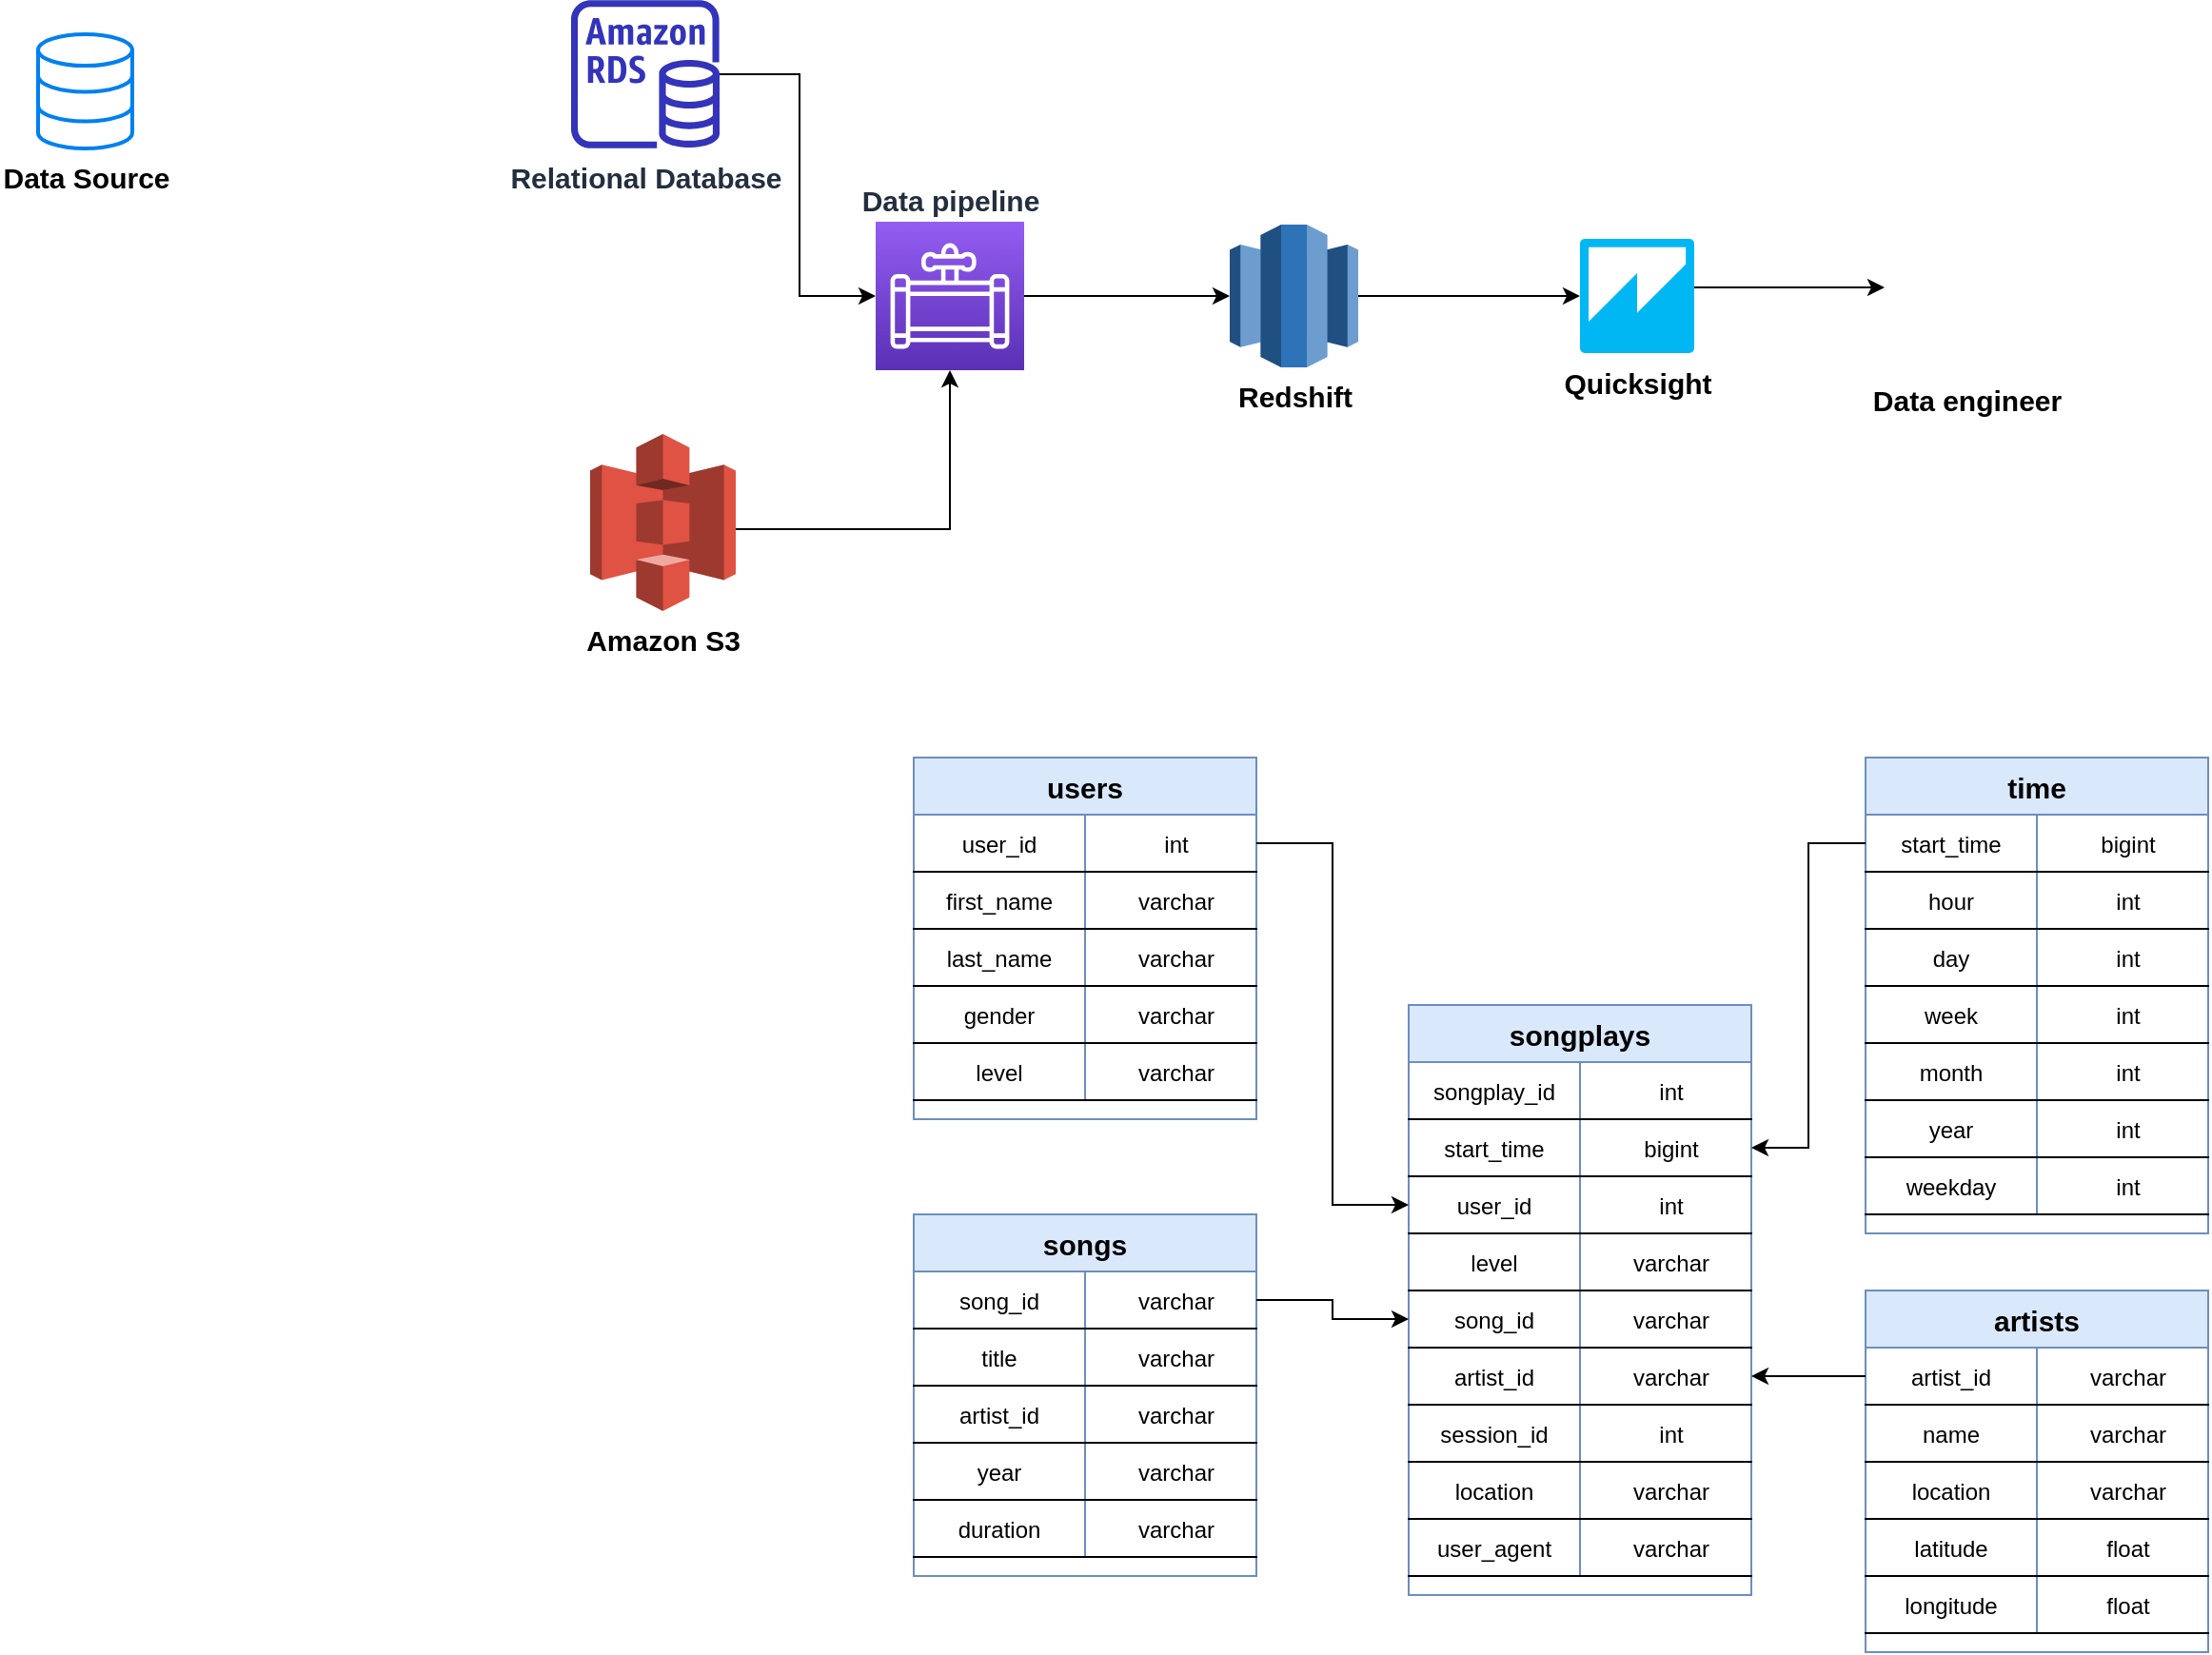 <mxfile version="14.9.6" type="github">
  <diagram id="uVAwzypqDCrce5hk9RU_" name="Page-1">
    <mxGraphModel dx="1426" dy="339" grid="1" gridSize="10" guides="1" tooltips="1" connect="1" arrows="1" fold="1" page="1" pageScale="1" pageWidth="827" pageHeight="1169" math="0" shadow="0">
      <root>
        <mxCell id="0" />
        <mxCell id="1" parent="0" />
        <mxCell id="9dCSC-uNkoXfZWFiJuiw-2" style="edgeStyle=orthogonalEdgeStyle;rounded=0;orthogonalLoop=1;jettySize=auto;html=1;entryX=0;entryY=0.5;entryDx=0;entryDy=0;entryPerimeter=0;" parent="1" source="CanO7BQFnEnzJzBoHXkz-2" target="9dCSC-uNkoXfZWFiJuiw-1" edge="1">
          <mxGeometry relative="1" as="geometry">
            <Array as="points">
              <mxPoint x="480" y="198" />
              <mxPoint x="480" y="198" />
            </Array>
          </mxGeometry>
        </mxCell>
        <mxCell id="CanO7BQFnEnzJzBoHXkz-2" value="&lt;font style=&quot;font-size: 15px&quot;&gt;&lt;b&gt;Redshift&lt;/b&gt;&lt;/font&gt;" style="outlineConnect=0;dashed=0;verticalLabelPosition=bottom;verticalAlign=top;align=center;html=1;shape=mxgraph.aws3.redshift;fillColor=#2E73B8;gradientColor=none;" parent="1" vertex="1">
          <mxGeometry x="346" y="160" width="67.5" height="75" as="geometry" />
        </mxCell>
        <mxCell id="CanO7BQFnEnzJzBoHXkz-6" value="&lt;b&gt;&lt;font style=&quot;font-size: 15px&quot;&gt;Data Source&lt;/font&gt;&lt;/b&gt;" style="html=1;verticalLabelPosition=bottom;align=center;labelBackgroundColor=#ffffff;verticalAlign=top;strokeWidth=2;strokeColor=#0080F0;shadow=0;dashed=0;shape=mxgraph.ios7.icons.data;" parent="1" vertex="1">
          <mxGeometry x="-280" y="60" width="49.48" height="60" as="geometry" />
        </mxCell>
        <mxCell id="9dCSC-uNkoXfZWFiJuiw-18" style="edgeStyle=orthogonalEdgeStyle;rounded=0;orthogonalLoop=1;jettySize=auto;html=1;fontSize=15;" parent="1" source="9dCSC-uNkoXfZWFiJuiw-1" target="9dCSC-uNkoXfZWFiJuiw-17" edge="1">
          <mxGeometry relative="1" as="geometry">
            <Array as="points">
              <mxPoint x="620" y="193" />
              <mxPoint x="620" y="193" />
            </Array>
          </mxGeometry>
        </mxCell>
        <mxCell id="9dCSC-uNkoXfZWFiJuiw-1" value="&lt;font style=&quot;font-size: 15px&quot;&gt;&lt;b&gt;Quicksight&lt;/b&gt;&lt;/font&gt;" style="outlineConnect=0;dashed=0;verticalLabelPosition=bottom;verticalAlign=top;align=center;html=1;shape=mxgraph.aws3.quicksight;fillColor=#00B7F4;gradientColor=none;" parent="1" vertex="1">
          <mxGeometry x="530" y="167.5" width="60" height="60" as="geometry" />
        </mxCell>
        <mxCell id="9dCSC-uNkoXfZWFiJuiw-5" style="edgeStyle=orthogonalEdgeStyle;rounded=0;orthogonalLoop=1;jettySize=auto;html=1;entryX=0;entryY=0.5;entryDx=0;entryDy=0;entryPerimeter=0;" parent="1" source="9dCSC-uNkoXfZWFiJuiw-4" target="CanO7BQFnEnzJzBoHXkz-2" edge="1">
          <mxGeometry relative="1" as="geometry" />
        </mxCell>
        <mxCell id="9dCSC-uNkoXfZWFiJuiw-4" value="&lt;font style=&quot;font-size: 15px&quot;&gt;&lt;b&gt;Data pipeline&lt;/b&gt;&lt;/font&gt;" style="points=[[0,0,0],[0.25,0,0],[0.5,0,0],[0.75,0,0],[1,0,0],[0,1,0],[0.25,1,0],[0.5,1,0],[0.75,1,0],[1,1,0],[0,0.25,0],[0,0.5,0],[0,0.75,0],[1,0.25,0],[1,0.5,0],[1,0.75,0]];outlineConnect=0;fontColor=#232F3E;gradientColor=#945DF2;gradientDirection=north;fillColor=#5A30B5;strokeColor=#ffffff;dashed=0;verticalLabelPosition=top;verticalAlign=bottom;align=center;html=1;fontSize=12;fontStyle=0;aspect=fixed;shape=mxgraph.aws4.resourceIcon;resIcon=mxgraph.aws4.data_pipeline;labelPosition=center;" parent="1" vertex="1">
          <mxGeometry x="160" y="158.5" width="78" height="78" as="geometry" />
        </mxCell>
        <mxCell id="9dCSC-uNkoXfZWFiJuiw-7" style="edgeStyle=orthogonalEdgeStyle;rounded=0;orthogonalLoop=1;jettySize=auto;html=1;" parent="1" source="9dCSC-uNkoXfZWFiJuiw-12" target="9dCSC-uNkoXfZWFiJuiw-4" edge="1">
          <mxGeometry relative="1" as="geometry">
            <mxPoint x="120" y="320" as="sourcePoint" />
            <Array as="points">
              <mxPoint x="199" y="320" />
            </Array>
          </mxGeometry>
        </mxCell>
        <mxCell id="9dCSC-uNkoXfZWFiJuiw-12" value="&lt;font style=&quot;font-size: 15px&quot;&gt;&lt;b&gt;Amazon S3&lt;/b&gt;&lt;/font&gt;" style="outlineConnect=0;dashed=0;verticalLabelPosition=bottom;verticalAlign=top;align=center;html=1;shape=mxgraph.aws3.s3;fillColor=#E05243;gradientColor=none;" parent="1" vertex="1">
          <mxGeometry x="10" y="270" width="76.5" height="93" as="geometry" />
        </mxCell>
        <mxCell id="9dCSC-uNkoXfZWFiJuiw-15" style="edgeStyle=orthogonalEdgeStyle;rounded=0;orthogonalLoop=1;jettySize=auto;html=1;entryX=0;entryY=0.5;entryDx=0;entryDy=0;entryPerimeter=0;fontSize=15;" parent="1" source="9dCSC-uNkoXfZWFiJuiw-14" target="9dCSC-uNkoXfZWFiJuiw-4" edge="1">
          <mxGeometry relative="1" as="geometry">
            <Array as="points">
              <mxPoint x="120" y="81" />
              <mxPoint x="120" y="198" />
            </Array>
          </mxGeometry>
        </mxCell>
        <mxCell id="9dCSC-uNkoXfZWFiJuiw-14" value="&lt;b&gt;Relational Database&lt;/b&gt;" style="outlineConnect=0;fontColor=#232F3E;gradientColor=none;fillColor=#3334B9;strokeColor=none;dashed=0;verticalLabelPosition=bottom;verticalAlign=top;align=center;html=1;fontSize=15;fontStyle=0;aspect=fixed;pointerEvents=1;shape=mxgraph.aws4.rds_instance;" parent="1" vertex="1">
          <mxGeometry y="42" width="78" height="78" as="geometry" />
        </mxCell>
        <mxCell id="9dCSC-uNkoXfZWFiJuiw-17" value="Data engineer" style="shape=image;html=1;verticalAlign=top;verticalLabelPosition=bottom;labelBackgroundColor=#ffffff;imageAspect=0;aspect=fixed;image=https://cdn2.iconfinder.com/data/icons/essential-web-1-1/50/group-customers-team-contacts-family-128.png;fontSize=15;fontStyle=1" parent="1" vertex="1">
          <mxGeometry x="690" y="150" width="86.5" height="86.5" as="geometry" />
        </mxCell>
        <mxCell id="6aO2fSTvK_ncb3qxgh-z-35" value="users" style="shape=table;startSize=30;container=1;collapsible=1;childLayout=tableLayout;fixedRows=1;rowLines=0;fontStyle=1;align=center;resizeLast=1;fontSize=15;fillColor=#dae8fc;strokeColor=#6c8ebf;" vertex="1" parent="1">
          <mxGeometry x="180" y="440" width="180" height="190" as="geometry">
            <mxRectangle x="330" y="460" width="70" height="30" as="alternateBounds" />
          </mxGeometry>
        </mxCell>
        <mxCell id="6aO2fSTvK_ncb3qxgh-z-57" style="shape=partialRectangle;collapsible=0;dropTarget=0;pointerEvents=0;fillColor=none;top=0;left=0;bottom=1;right=0;points=[[0,0.5],[1,0.5]];portConstraint=eastwest;" vertex="1" parent="6aO2fSTvK_ncb3qxgh-z-35">
          <mxGeometry y="30" width="180" height="30" as="geometry" />
        </mxCell>
        <mxCell id="6aO2fSTvK_ncb3qxgh-z-58" value="user_id" style="shape=partialRectangle;connectable=0;fillColor=none;top=0;left=0;bottom=0;right=0;fontStyle=0;overflow=hidden;" vertex="1" parent="6aO2fSTvK_ncb3qxgh-z-57">
          <mxGeometry width="90" height="30" as="geometry" />
        </mxCell>
        <mxCell id="6aO2fSTvK_ncb3qxgh-z-59" value="int" style="shape=partialRectangle;connectable=0;fillColor=none;top=0;left=0;bottom=0;right=0;align=center;spacingLeft=6;fontStyle=0;overflow=hidden;" vertex="1" parent="6aO2fSTvK_ncb3qxgh-z-57">
          <mxGeometry x="90" width="90" height="30" as="geometry" />
        </mxCell>
        <mxCell id="6aO2fSTvK_ncb3qxgh-z-54" style="shape=partialRectangle;collapsible=0;dropTarget=0;pointerEvents=0;fillColor=none;top=0;left=0;bottom=1;right=0;points=[[0,0.5],[1,0.5]];portConstraint=eastwest;" vertex="1" parent="6aO2fSTvK_ncb3qxgh-z-35">
          <mxGeometry y="60" width="180" height="30" as="geometry" />
        </mxCell>
        <mxCell id="6aO2fSTvK_ncb3qxgh-z-55" value="first_name" style="shape=partialRectangle;connectable=0;fillColor=none;top=0;left=0;bottom=0;right=0;fontStyle=0;overflow=hidden;" vertex="1" parent="6aO2fSTvK_ncb3qxgh-z-54">
          <mxGeometry width="90" height="30" as="geometry" />
        </mxCell>
        <mxCell id="6aO2fSTvK_ncb3qxgh-z-56" value="varchar" style="shape=partialRectangle;connectable=0;fillColor=none;top=0;left=0;bottom=0;right=0;align=center;spacingLeft=6;fontStyle=0;overflow=hidden;" vertex="1" parent="6aO2fSTvK_ncb3qxgh-z-54">
          <mxGeometry x="90" width="90" height="30" as="geometry" />
        </mxCell>
        <mxCell id="6aO2fSTvK_ncb3qxgh-z-51" style="shape=partialRectangle;collapsible=0;dropTarget=0;pointerEvents=0;fillColor=none;top=0;left=0;bottom=1;right=0;points=[[0,0.5],[1,0.5]];portConstraint=eastwest;" vertex="1" parent="6aO2fSTvK_ncb3qxgh-z-35">
          <mxGeometry y="90" width="180" height="30" as="geometry" />
        </mxCell>
        <mxCell id="6aO2fSTvK_ncb3qxgh-z-52" value="last_name" style="shape=partialRectangle;connectable=0;fillColor=none;top=0;left=0;bottom=0;right=0;fontStyle=0;overflow=hidden;" vertex="1" parent="6aO2fSTvK_ncb3qxgh-z-51">
          <mxGeometry width="90" height="30" as="geometry" />
        </mxCell>
        <mxCell id="6aO2fSTvK_ncb3qxgh-z-53" value="varchar" style="shape=partialRectangle;connectable=0;fillColor=none;top=0;left=0;bottom=0;right=0;align=center;spacingLeft=6;fontStyle=0;overflow=hidden;" vertex="1" parent="6aO2fSTvK_ncb3qxgh-z-51">
          <mxGeometry x="90" width="90" height="30" as="geometry" />
        </mxCell>
        <mxCell id="6aO2fSTvK_ncb3qxgh-z-48" style="shape=partialRectangle;collapsible=0;dropTarget=0;pointerEvents=0;fillColor=none;top=0;left=0;bottom=1;right=0;points=[[0,0.5],[1,0.5]];portConstraint=eastwest;" vertex="1" parent="6aO2fSTvK_ncb3qxgh-z-35">
          <mxGeometry y="120" width="180" height="30" as="geometry" />
        </mxCell>
        <mxCell id="6aO2fSTvK_ncb3qxgh-z-49" value="gender" style="shape=partialRectangle;connectable=0;fillColor=none;top=0;left=0;bottom=0;right=0;fontStyle=0;overflow=hidden;" vertex="1" parent="6aO2fSTvK_ncb3qxgh-z-48">
          <mxGeometry width="90" height="30" as="geometry" />
        </mxCell>
        <mxCell id="6aO2fSTvK_ncb3qxgh-z-50" value="varchar" style="shape=partialRectangle;connectable=0;fillColor=none;top=0;left=0;bottom=0;right=0;align=center;spacingLeft=6;fontStyle=0;overflow=hidden;" vertex="1" parent="6aO2fSTvK_ncb3qxgh-z-48">
          <mxGeometry x="90" width="90" height="30" as="geometry" />
        </mxCell>
        <mxCell id="6aO2fSTvK_ncb3qxgh-z-36" value="" style="shape=partialRectangle;collapsible=0;dropTarget=0;pointerEvents=0;fillColor=none;top=0;left=0;bottom=1;right=0;points=[[0,0.5],[1,0.5]];portConstraint=eastwest;" vertex="1" parent="6aO2fSTvK_ncb3qxgh-z-35">
          <mxGeometry y="150" width="180" height="30" as="geometry" />
        </mxCell>
        <mxCell id="6aO2fSTvK_ncb3qxgh-z-37" value="level" style="shape=partialRectangle;connectable=0;fillColor=none;top=0;left=0;bottom=0;right=0;fontStyle=0;overflow=hidden;" vertex="1" parent="6aO2fSTvK_ncb3qxgh-z-36">
          <mxGeometry width="90" height="30" as="geometry" />
        </mxCell>
        <mxCell id="6aO2fSTvK_ncb3qxgh-z-38" value="varchar" style="shape=partialRectangle;connectable=0;fillColor=none;top=0;left=0;bottom=0;right=0;align=center;spacingLeft=6;fontStyle=0;overflow=hidden;" vertex="1" parent="6aO2fSTvK_ncb3qxgh-z-36">
          <mxGeometry x="90" width="90" height="30" as="geometry" />
        </mxCell>
        <mxCell id="6aO2fSTvK_ncb3qxgh-z-60" value="songs" style="shape=table;startSize=30;container=1;collapsible=1;childLayout=tableLayout;fixedRows=1;rowLines=0;fontStyle=1;align=center;resizeLast=1;fontSize=15;fillColor=#dae8fc;strokeColor=#6c8ebf;" vertex="1" parent="1">
          <mxGeometry x="180" y="680" width="180" height="190" as="geometry">
            <mxRectangle x="330" y="460" width="70" height="30" as="alternateBounds" />
          </mxGeometry>
        </mxCell>
        <mxCell id="6aO2fSTvK_ncb3qxgh-z-61" style="shape=partialRectangle;collapsible=0;dropTarget=0;pointerEvents=0;fillColor=none;top=0;left=0;bottom=1;right=0;points=[[0,0.5],[1,0.5]];portConstraint=eastwest;" vertex="1" parent="6aO2fSTvK_ncb3qxgh-z-60">
          <mxGeometry y="30" width="180" height="30" as="geometry" />
        </mxCell>
        <mxCell id="6aO2fSTvK_ncb3qxgh-z-62" value="song_id" style="shape=partialRectangle;connectable=0;fillColor=none;top=0;left=0;bottom=0;right=0;fontStyle=0;overflow=hidden;" vertex="1" parent="6aO2fSTvK_ncb3qxgh-z-61">
          <mxGeometry width="90" height="30" as="geometry" />
        </mxCell>
        <mxCell id="6aO2fSTvK_ncb3qxgh-z-63" value="varchar" style="shape=partialRectangle;connectable=0;fillColor=none;top=0;left=0;bottom=0;right=0;align=center;spacingLeft=6;fontStyle=0;overflow=hidden;" vertex="1" parent="6aO2fSTvK_ncb3qxgh-z-61">
          <mxGeometry x="90" width="90" height="30" as="geometry" />
        </mxCell>
        <mxCell id="6aO2fSTvK_ncb3qxgh-z-64" style="shape=partialRectangle;collapsible=0;dropTarget=0;pointerEvents=0;fillColor=none;top=0;left=0;bottom=1;right=0;points=[[0,0.5],[1,0.5]];portConstraint=eastwest;" vertex="1" parent="6aO2fSTvK_ncb3qxgh-z-60">
          <mxGeometry y="60" width="180" height="30" as="geometry" />
        </mxCell>
        <mxCell id="6aO2fSTvK_ncb3qxgh-z-65" value="title" style="shape=partialRectangle;connectable=0;fillColor=none;top=0;left=0;bottom=0;right=0;fontStyle=0;overflow=hidden;" vertex="1" parent="6aO2fSTvK_ncb3qxgh-z-64">
          <mxGeometry width="90" height="30" as="geometry" />
        </mxCell>
        <mxCell id="6aO2fSTvK_ncb3qxgh-z-66" value="varchar" style="shape=partialRectangle;connectable=0;fillColor=none;top=0;left=0;bottom=0;right=0;align=center;spacingLeft=6;fontStyle=0;overflow=hidden;" vertex="1" parent="6aO2fSTvK_ncb3qxgh-z-64">
          <mxGeometry x="90" width="90" height="30" as="geometry" />
        </mxCell>
        <mxCell id="6aO2fSTvK_ncb3qxgh-z-67" style="shape=partialRectangle;collapsible=0;dropTarget=0;pointerEvents=0;fillColor=none;top=0;left=0;bottom=1;right=0;points=[[0,0.5],[1,0.5]];portConstraint=eastwest;" vertex="1" parent="6aO2fSTvK_ncb3qxgh-z-60">
          <mxGeometry y="90" width="180" height="30" as="geometry" />
        </mxCell>
        <mxCell id="6aO2fSTvK_ncb3qxgh-z-68" value="artist_id" style="shape=partialRectangle;connectable=0;fillColor=none;top=0;left=0;bottom=0;right=0;fontStyle=0;overflow=hidden;" vertex="1" parent="6aO2fSTvK_ncb3qxgh-z-67">
          <mxGeometry width="90" height="30" as="geometry" />
        </mxCell>
        <mxCell id="6aO2fSTvK_ncb3qxgh-z-69" value="varchar" style="shape=partialRectangle;connectable=0;fillColor=none;top=0;left=0;bottom=0;right=0;align=center;spacingLeft=6;fontStyle=0;overflow=hidden;" vertex="1" parent="6aO2fSTvK_ncb3qxgh-z-67">
          <mxGeometry x="90" width="90" height="30" as="geometry" />
        </mxCell>
        <mxCell id="6aO2fSTvK_ncb3qxgh-z-70" style="shape=partialRectangle;collapsible=0;dropTarget=0;pointerEvents=0;fillColor=none;top=0;left=0;bottom=1;right=0;points=[[0,0.5],[1,0.5]];portConstraint=eastwest;" vertex="1" parent="6aO2fSTvK_ncb3qxgh-z-60">
          <mxGeometry y="120" width="180" height="30" as="geometry" />
        </mxCell>
        <mxCell id="6aO2fSTvK_ncb3qxgh-z-71" value="year" style="shape=partialRectangle;connectable=0;fillColor=none;top=0;left=0;bottom=0;right=0;fontStyle=0;overflow=hidden;" vertex="1" parent="6aO2fSTvK_ncb3qxgh-z-70">
          <mxGeometry width="90" height="30" as="geometry" />
        </mxCell>
        <mxCell id="6aO2fSTvK_ncb3qxgh-z-72" value="varchar" style="shape=partialRectangle;connectable=0;fillColor=none;top=0;left=0;bottom=0;right=0;align=center;spacingLeft=6;fontStyle=0;overflow=hidden;" vertex="1" parent="6aO2fSTvK_ncb3qxgh-z-70">
          <mxGeometry x="90" width="90" height="30" as="geometry" />
        </mxCell>
        <mxCell id="6aO2fSTvK_ncb3qxgh-z-73" value="" style="shape=partialRectangle;collapsible=0;dropTarget=0;pointerEvents=0;fillColor=none;top=0;left=0;bottom=1;right=0;points=[[0,0.5],[1,0.5]];portConstraint=eastwest;" vertex="1" parent="6aO2fSTvK_ncb3qxgh-z-60">
          <mxGeometry y="150" width="180" height="30" as="geometry" />
        </mxCell>
        <mxCell id="6aO2fSTvK_ncb3qxgh-z-74" value="duration" style="shape=partialRectangle;connectable=0;fillColor=none;top=0;left=0;bottom=0;right=0;fontStyle=0;overflow=hidden;" vertex="1" parent="6aO2fSTvK_ncb3qxgh-z-73">
          <mxGeometry width="90" height="30" as="geometry" />
        </mxCell>
        <mxCell id="6aO2fSTvK_ncb3qxgh-z-75" value="varchar" style="shape=partialRectangle;connectable=0;fillColor=none;top=0;left=0;bottom=0;right=0;align=center;spacingLeft=6;fontStyle=0;overflow=hidden;" vertex="1" parent="6aO2fSTvK_ncb3qxgh-z-73">
          <mxGeometry x="90" width="90" height="30" as="geometry" />
        </mxCell>
        <mxCell id="6aO2fSTvK_ncb3qxgh-z-76" value="time" style="shape=table;startSize=30;container=1;collapsible=1;childLayout=tableLayout;fixedRows=1;rowLines=0;fontStyle=1;align=center;resizeLast=1;fontSize=15;fillColor=#dae8fc;strokeColor=#6c8ebf;" vertex="1" parent="1">
          <mxGeometry x="680" y="440" width="180" height="250" as="geometry">
            <mxRectangle x="330" y="460" width="70" height="30" as="alternateBounds" />
          </mxGeometry>
        </mxCell>
        <mxCell id="6aO2fSTvK_ncb3qxgh-z-77" style="shape=partialRectangle;collapsible=0;dropTarget=0;pointerEvents=0;fillColor=none;top=0;left=0;bottom=1;right=0;points=[[0,0.5],[1,0.5]];portConstraint=eastwest;" vertex="1" parent="6aO2fSTvK_ncb3qxgh-z-76">
          <mxGeometry y="30" width="180" height="30" as="geometry" />
        </mxCell>
        <mxCell id="6aO2fSTvK_ncb3qxgh-z-78" value="start_time" style="shape=partialRectangle;connectable=0;fillColor=none;top=0;left=0;bottom=0;right=0;fontStyle=0;overflow=hidden;" vertex="1" parent="6aO2fSTvK_ncb3qxgh-z-77">
          <mxGeometry width="90" height="30" as="geometry" />
        </mxCell>
        <mxCell id="6aO2fSTvK_ncb3qxgh-z-79" value="bigint" style="shape=partialRectangle;connectable=0;fillColor=none;top=0;left=0;bottom=0;right=0;align=center;spacingLeft=6;fontStyle=0;overflow=hidden;" vertex="1" parent="6aO2fSTvK_ncb3qxgh-z-77">
          <mxGeometry x="90" width="90" height="30" as="geometry" />
        </mxCell>
        <mxCell id="6aO2fSTvK_ncb3qxgh-z-80" style="shape=partialRectangle;collapsible=0;dropTarget=0;pointerEvents=0;fillColor=none;top=0;left=0;bottom=1;right=0;points=[[0,0.5],[1,0.5]];portConstraint=eastwest;" vertex="1" parent="6aO2fSTvK_ncb3qxgh-z-76">
          <mxGeometry y="60" width="180" height="30" as="geometry" />
        </mxCell>
        <mxCell id="6aO2fSTvK_ncb3qxgh-z-81" value="hour" style="shape=partialRectangle;connectable=0;fillColor=none;top=0;left=0;bottom=0;right=0;fontStyle=0;overflow=hidden;" vertex="1" parent="6aO2fSTvK_ncb3qxgh-z-80">
          <mxGeometry width="90" height="30" as="geometry" />
        </mxCell>
        <mxCell id="6aO2fSTvK_ncb3qxgh-z-82" value="int" style="shape=partialRectangle;connectable=0;fillColor=none;top=0;left=0;bottom=0;right=0;align=center;spacingLeft=6;fontStyle=0;overflow=hidden;" vertex="1" parent="6aO2fSTvK_ncb3qxgh-z-80">
          <mxGeometry x="90" width="90" height="30" as="geometry" />
        </mxCell>
        <mxCell id="6aO2fSTvK_ncb3qxgh-z-83" style="shape=partialRectangle;collapsible=0;dropTarget=0;pointerEvents=0;fillColor=none;top=0;left=0;bottom=1;right=0;points=[[0,0.5],[1,0.5]];portConstraint=eastwest;" vertex="1" parent="6aO2fSTvK_ncb3qxgh-z-76">
          <mxGeometry y="90" width="180" height="30" as="geometry" />
        </mxCell>
        <mxCell id="6aO2fSTvK_ncb3qxgh-z-84" value="day" style="shape=partialRectangle;connectable=0;fillColor=none;top=0;left=0;bottom=0;right=0;fontStyle=0;overflow=hidden;" vertex="1" parent="6aO2fSTvK_ncb3qxgh-z-83">
          <mxGeometry width="90" height="30" as="geometry" />
        </mxCell>
        <mxCell id="6aO2fSTvK_ncb3qxgh-z-85" value="int" style="shape=partialRectangle;connectable=0;fillColor=none;top=0;left=0;bottom=0;right=0;align=center;spacingLeft=6;fontStyle=0;overflow=hidden;" vertex="1" parent="6aO2fSTvK_ncb3qxgh-z-83">
          <mxGeometry x="90" width="90" height="30" as="geometry" />
        </mxCell>
        <mxCell id="6aO2fSTvK_ncb3qxgh-z-86" style="shape=partialRectangle;collapsible=0;dropTarget=0;pointerEvents=0;fillColor=none;top=0;left=0;bottom=1;right=0;points=[[0,0.5],[1,0.5]];portConstraint=eastwest;" vertex="1" parent="6aO2fSTvK_ncb3qxgh-z-76">
          <mxGeometry y="120" width="180" height="30" as="geometry" />
        </mxCell>
        <mxCell id="6aO2fSTvK_ncb3qxgh-z-87" value="week" style="shape=partialRectangle;connectable=0;fillColor=none;top=0;left=0;bottom=0;right=0;fontStyle=0;overflow=hidden;" vertex="1" parent="6aO2fSTvK_ncb3qxgh-z-86">
          <mxGeometry width="90" height="30" as="geometry" />
        </mxCell>
        <mxCell id="6aO2fSTvK_ncb3qxgh-z-88" value="int" style="shape=partialRectangle;connectable=0;fillColor=none;top=0;left=0;bottom=0;right=0;align=center;spacingLeft=6;fontStyle=0;overflow=hidden;" vertex="1" parent="6aO2fSTvK_ncb3qxgh-z-86">
          <mxGeometry x="90" width="90" height="30" as="geometry" />
        </mxCell>
        <mxCell id="6aO2fSTvK_ncb3qxgh-z-89" value="" style="shape=partialRectangle;collapsible=0;dropTarget=0;pointerEvents=0;fillColor=none;top=0;left=0;bottom=1;right=0;points=[[0,0.5],[1,0.5]];portConstraint=eastwest;" vertex="1" parent="6aO2fSTvK_ncb3qxgh-z-76">
          <mxGeometry y="150" width="180" height="30" as="geometry" />
        </mxCell>
        <mxCell id="6aO2fSTvK_ncb3qxgh-z-90" value="month" style="shape=partialRectangle;connectable=0;fillColor=none;top=0;left=0;bottom=0;right=0;fontStyle=0;overflow=hidden;" vertex="1" parent="6aO2fSTvK_ncb3qxgh-z-89">
          <mxGeometry width="90" height="30" as="geometry" />
        </mxCell>
        <mxCell id="6aO2fSTvK_ncb3qxgh-z-91" value="int" style="shape=partialRectangle;connectable=0;fillColor=none;top=0;left=0;bottom=0;right=0;align=center;spacingLeft=6;fontStyle=0;overflow=hidden;" vertex="1" parent="6aO2fSTvK_ncb3qxgh-z-89">
          <mxGeometry x="90" width="90" height="30" as="geometry" />
        </mxCell>
        <mxCell id="6aO2fSTvK_ncb3qxgh-z-92" style="shape=partialRectangle;collapsible=0;dropTarget=0;pointerEvents=0;fillColor=none;top=0;left=0;bottom=1;right=0;points=[[0,0.5],[1,0.5]];portConstraint=eastwest;" vertex="1" parent="6aO2fSTvK_ncb3qxgh-z-76">
          <mxGeometry y="180" width="180" height="30" as="geometry" />
        </mxCell>
        <mxCell id="6aO2fSTvK_ncb3qxgh-z-93" value="year" style="shape=partialRectangle;connectable=0;fillColor=none;top=0;left=0;bottom=0;right=0;fontStyle=0;overflow=hidden;" vertex="1" parent="6aO2fSTvK_ncb3qxgh-z-92">
          <mxGeometry width="90" height="30" as="geometry" />
        </mxCell>
        <mxCell id="6aO2fSTvK_ncb3qxgh-z-94" value="int" style="shape=partialRectangle;connectable=0;fillColor=none;top=0;left=0;bottom=0;right=0;align=center;spacingLeft=6;fontStyle=0;overflow=hidden;" vertex="1" parent="6aO2fSTvK_ncb3qxgh-z-92">
          <mxGeometry x="90" width="90" height="30" as="geometry" />
        </mxCell>
        <mxCell id="6aO2fSTvK_ncb3qxgh-z-95" style="shape=partialRectangle;collapsible=0;dropTarget=0;pointerEvents=0;fillColor=none;top=0;left=0;bottom=1;right=0;points=[[0,0.5],[1,0.5]];portConstraint=eastwest;" vertex="1" parent="6aO2fSTvK_ncb3qxgh-z-76">
          <mxGeometry y="210" width="180" height="30" as="geometry" />
        </mxCell>
        <mxCell id="6aO2fSTvK_ncb3qxgh-z-96" value="weekday" style="shape=partialRectangle;connectable=0;fillColor=none;top=0;left=0;bottom=0;right=0;fontStyle=0;overflow=hidden;" vertex="1" parent="6aO2fSTvK_ncb3qxgh-z-95">
          <mxGeometry width="90" height="30" as="geometry" />
        </mxCell>
        <mxCell id="6aO2fSTvK_ncb3qxgh-z-97" value="int" style="shape=partialRectangle;connectable=0;fillColor=none;top=0;left=0;bottom=0;right=0;align=center;spacingLeft=6;fontStyle=0;overflow=hidden;" vertex="1" parent="6aO2fSTvK_ncb3qxgh-z-95">
          <mxGeometry x="90" width="90" height="30" as="geometry" />
        </mxCell>
        <mxCell id="6aO2fSTvK_ncb3qxgh-z-98" value="artists" style="shape=table;startSize=30;container=1;collapsible=1;childLayout=tableLayout;fixedRows=1;rowLines=0;fontStyle=1;align=center;resizeLast=1;fontSize=15;fillColor=#dae8fc;strokeColor=#6c8ebf;" vertex="1" parent="1">
          <mxGeometry x="680" y="720" width="180" height="190" as="geometry">
            <mxRectangle x="330" y="460" width="70" height="30" as="alternateBounds" />
          </mxGeometry>
        </mxCell>
        <mxCell id="6aO2fSTvK_ncb3qxgh-z-99" style="shape=partialRectangle;collapsible=0;dropTarget=0;pointerEvents=0;fillColor=none;top=0;left=0;bottom=1;right=0;points=[[0,0.5],[1,0.5]];portConstraint=eastwest;" vertex="1" parent="6aO2fSTvK_ncb3qxgh-z-98">
          <mxGeometry y="30" width="180" height="30" as="geometry" />
        </mxCell>
        <mxCell id="6aO2fSTvK_ncb3qxgh-z-100" value="artist_id" style="shape=partialRectangle;connectable=0;fillColor=none;top=0;left=0;bottom=0;right=0;fontStyle=0;overflow=hidden;" vertex="1" parent="6aO2fSTvK_ncb3qxgh-z-99">
          <mxGeometry width="90" height="30" as="geometry" />
        </mxCell>
        <mxCell id="6aO2fSTvK_ncb3qxgh-z-101" value="varchar" style="shape=partialRectangle;connectable=0;fillColor=none;top=0;left=0;bottom=0;right=0;align=center;spacingLeft=6;fontStyle=0;overflow=hidden;" vertex="1" parent="6aO2fSTvK_ncb3qxgh-z-99">
          <mxGeometry x="90" width="90" height="30" as="geometry" />
        </mxCell>
        <mxCell id="6aO2fSTvK_ncb3qxgh-z-102" style="shape=partialRectangle;collapsible=0;dropTarget=0;pointerEvents=0;fillColor=none;top=0;left=0;bottom=1;right=0;points=[[0,0.5],[1,0.5]];portConstraint=eastwest;" vertex="1" parent="6aO2fSTvK_ncb3qxgh-z-98">
          <mxGeometry y="60" width="180" height="30" as="geometry" />
        </mxCell>
        <mxCell id="6aO2fSTvK_ncb3qxgh-z-103" value="name" style="shape=partialRectangle;connectable=0;fillColor=none;top=0;left=0;bottom=0;right=0;fontStyle=0;overflow=hidden;" vertex="1" parent="6aO2fSTvK_ncb3qxgh-z-102">
          <mxGeometry width="90" height="30" as="geometry" />
        </mxCell>
        <mxCell id="6aO2fSTvK_ncb3qxgh-z-104" value="varchar" style="shape=partialRectangle;connectable=0;fillColor=none;top=0;left=0;bottom=0;right=0;align=center;spacingLeft=6;fontStyle=0;overflow=hidden;" vertex="1" parent="6aO2fSTvK_ncb3qxgh-z-102">
          <mxGeometry x="90" width="90" height="30" as="geometry" />
        </mxCell>
        <mxCell id="6aO2fSTvK_ncb3qxgh-z-105" style="shape=partialRectangle;collapsible=0;dropTarget=0;pointerEvents=0;fillColor=none;top=0;left=0;bottom=1;right=0;points=[[0,0.5],[1,0.5]];portConstraint=eastwest;" vertex="1" parent="6aO2fSTvK_ncb3qxgh-z-98">
          <mxGeometry y="90" width="180" height="30" as="geometry" />
        </mxCell>
        <mxCell id="6aO2fSTvK_ncb3qxgh-z-106" value="location" style="shape=partialRectangle;connectable=0;fillColor=none;top=0;left=0;bottom=0;right=0;fontStyle=0;overflow=hidden;" vertex="1" parent="6aO2fSTvK_ncb3qxgh-z-105">
          <mxGeometry width="90" height="30" as="geometry" />
        </mxCell>
        <mxCell id="6aO2fSTvK_ncb3qxgh-z-107" value="varchar" style="shape=partialRectangle;connectable=0;fillColor=none;top=0;left=0;bottom=0;right=0;align=center;spacingLeft=6;fontStyle=0;overflow=hidden;" vertex="1" parent="6aO2fSTvK_ncb3qxgh-z-105">
          <mxGeometry x="90" width="90" height="30" as="geometry" />
        </mxCell>
        <mxCell id="6aO2fSTvK_ncb3qxgh-z-108" style="shape=partialRectangle;collapsible=0;dropTarget=0;pointerEvents=0;fillColor=none;top=0;left=0;bottom=1;right=0;points=[[0,0.5],[1,0.5]];portConstraint=eastwest;" vertex="1" parent="6aO2fSTvK_ncb3qxgh-z-98">
          <mxGeometry y="120" width="180" height="30" as="geometry" />
        </mxCell>
        <mxCell id="6aO2fSTvK_ncb3qxgh-z-109" value="latitude" style="shape=partialRectangle;connectable=0;fillColor=none;top=0;left=0;bottom=0;right=0;fontStyle=0;overflow=hidden;" vertex="1" parent="6aO2fSTvK_ncb3qxgh-z-108">
          <mxGeometry width="90" height="30" as="geometry" />
        </mxCell>
        <mxCell id="6aO2fSTvK_ncb3qxgh-z-110" value="float" style="shape=partialRectangle;connectable=0;fillColor=none;top=0;left=0;bottom=0;right=0;align=center;spacingLeft=6;fontStyle=0;overflow=hidden;" vertex="1" parent="6aO2fSTvK_ncb3qxgh-z-108">
          <mxGeometry x="90" width="90" height="30" as="geometry" />
        </mxCell>
        <mxCell id="6aO2fSTvK_ncb3qxgh-z-111" value="" style="shape=partialRectangle;collapsible=0;dropTarget=0;pointerEvents=0;fillColor=none;top=0;left=0;bottom=1;right=0;points=[[0,0.5],[1,0.5]];portConstraint=eastwest;" vertex="1" parent="6aO2fSTvK_ncb3qxgh-z-98">
          <mxGeometry y="150" width="180" height="30" as="geometry" />
        </mxCell>
        <mxCell id="6aO2fSTvK_ncb3qxgh-z-112" value="longitude" style="shape=partialRectangle;connectable=0;fillColor=none;top=0;left=0;bottom=0;right=0;fontStyle=0;overflow=hidden;" vertex="1" parent="6aO2fSTvK_ncb3qxgh-z-111">
          <mxGeometry width="90" height="30" as="geometry" />
        </mxCell>
        <mxCell id="6aO2fSTvK_ncb3qxgh-z-113" value="float" style="shape=partialRectangle;connectable=0;fillColor=none;top=0;left=0;bottom=0;right=0;align=center;spacingLeft=6;fontStyle=0;overflow=hidden;" vertex="1" parent="6aO2fSTvK_ncb3qxgh-z-111">
          <mxGeometry x="90" width="90" height="30" as="geometry" />
        </mxCell>
        <mxCell id="6aO2fSTvK_ncb3qxgh-z-114" value="songplays" style="shape=table;startSize=30;container=1;collapsible=1;childLayout=tableLayout;fixedRows=1;rowLines=0;fontStyle=1;align=center;resizeLast=1;fontSize=15;fillColor=#dae8fc;strokeColor=#6c8ebf;" vertex="1" parent="1">
          <mxGeometry x="440" y="570" width="180" height="310" as="geometry">
            <mxRectangle x="330" y="460" width="70" height="30" as="alternateBounds" />
          </mxGeometry>
        </mxCell>
        <mxCell id="6aO2fSTvK_ncb3qxgh-z-115" style="shape=partialRectangle;collapsible=0;dropTarget=0;pointerEvents=0;fillColor=none;top=0;left=0;bottom=1;right=0;points=[[0,0.5],[1,0.5]];portConstraint=eastwest;" vertex="1" parent="6aO2fSTvK_ncb3qxgh-z-114">
          <mxGeometry y="30" width="180" height="30" as="geometry" />
        </mxCell>
        <mxCell id="6aO2fSTvK_ncb3qxgh-z-116" value="songplay_id" style="shape=partialRectangle;connectable=0;fillColor=none;top=0;left=0;bottom=0;right=0;fontStyle=0;overflow=hidden;" vertex="1" parent="6aO2fSTvK_ncb3qxgh-z-115">
          <mxGeometry width="90" height="30" as="geometry" />
        </mxCell>
        <mxCell id="6aO2fSTvK_ncb3qxgh-z-117" value="int" style="shape=partialRectangle;connectable=0;fillColor=none;top=0;left=0;bottom=0;right=0;align=center;spacingLeft=6;fontStyle=0;overflow=hidden;" vertex="1" parent="6aO2fSTvK_ncb3qxgh-z-115">
          <mxGeometry x="90" width="90" height="30" as="geometry" />
        </mxCell>
        <mxCell id="6aO2fSTvK_ncb3qxgh-z-118" style="shape=partialRectangle;collapsible=0;dropTarget=0;pointerEvents=0;fillColor=none;top=0;left=0;bottom=1;right=0;points=[[0,0.5],[1,0.5]];portConstraint=eastwest;" vertex="1" parent="6aO2fSTvK_ncb3qxgh-z-114">
          <mxGeometry y="60" width="180" height="30" as="geometry" />
        </mxCell>
        <mxCell id="6aO2fSTvK_ncb3qxgh-z-119" value="start_time" style="shape=partialRectangle;connectable=0;fillColor=none;top=0;left=0;bottom=0;right=0;fontStyle=0;overflow=hidden;" vertex="1" parent="6aO2fSTvK_ncb3qxgh-z-118">
          <mxGeometry width="90" height="30" as="geometry" />
        </mxCell>
        <mxCell id="6aO2fSTvK_ncb3qxgh-z-120" value="bigint" style="shape=partialRectangle;connectable=0;fillColor=none;top=0;left=0;bottom=0;right=0;align=center;spacingLeft=6;fontStyle=0;overflow=hidden;" vertex="1" parent="6aO2fSTvK_ncb3qxgh-z-118">
          <mxGeometry x="90" width="90" height="30" as="geometry" />
        </mxCell>
        <mxCell id="6aO2fSTvK_ncb3qxgh-z-121" style="shape=partialRectangle;collapsible=0;dropTarget=0;pointerEvents=0;fillColor=none;top=0;left=0;bottom=1;right=0;points=[[0,0.5],[1,0.5]];portConstraint=eastwest;" vertex="1" parent="6aO2fSTvK_ncb3qxgh-z-114">
          <mxGeometry y="90" width="180" height="30" as="geometry" />
        </mxCell>
        <mxCell id="6aO2fSTvK_ncb3qxgh-z-122" value="user_id" style="shape=partialRectangle;connectable=0;fillColor=none;top=0;left=0;bottom=0;right=0;fontStyle=0;overflow=hidden;" vertex="1" parent="6aO2fSTvK_ncb3qxgh-z-121">
          <mxGeometry width="90" height="30" as="geometry" />
        </mxCell>
        <mxCell id="6aO2fSTvK_ncb3qxgh-z-123" value="int" style="shape=partialRectangle;connectable=0;fillColor=none;top=0;left=0;bottom=0;right=0;align=center;spacingLeft=6;fontStyle=0;overflow=hidden;" vertex="1" parent="6aO2fSTvK_ncb3qxgh-z-121">
          <mxGeometry x="90" width="90" height="30" as="geometry" />
        </mxCell>
        <mxCell id="6aO2fSTvK_ncb3qxgh-z-124" style="shape=partialRectangle;collapsible=0;dropTarget=0;pointerEvents=0;fillColor=none;top=0;left=0;bottom=1;right=0;points=[[0,0.5],[1,0.5]];portConstraint=eastwest;" vertex="1" parent="6aO2fSTvK_ncb3qxgh-z-114">
          <mxGeometry y="120" width="180" height="30" as="geometry" />
        </mxCell>
        <mxCell id="6aO2fSTvK_ncb3qxgh-z-125" value="level" style="shape=partialRectangle;connectable=0;fillColor=none;top=0;left=0;bottom=0;right=0;fontStyle=0;overflow=hidden;" vertex="1" parent="6aO2fSTvK_ncb3qxgh-z-124">
          <mxGeometry width="90" height="30" as="geometry" />
        </mxCell>
        <mxCell id="6aO2fSTvK_ncb3qxgh-z-126" value="varchar" style="shape=partialRectangle;connectable=0;fillColor=none;top=0;left=0;bottom=0;right=0;align=center;spacingLeft=6;fontStyle=0;overflow=hidden;" vertex="1" parent="6aO2fSTvK_ncb3qxgh-z-124">
          <mxGeometry x="90" width="90" height="30" as="geometry" />
        </mxCell>
        <mxCell id="6aO2fSTvK_ncb3qxgh-z-127" value="" style="shape=partialRectangle;collapsible=0;dropTarget=0;pointerEvents=0;fillColor=none;top=0;left=0;bottom=1;right=0;points=[[0,0.5],[1,0.5]];portConstraint=eastwest;" vertex="1" parent="6aO2fSTvK_ncb3qxgh-z-114">
          <mxGeometry y="150" width="180" height="30" as="geometry" />
        </mxCell>
        <mxCell id="6aO2fSTvK_ncb3qxgh-z-128" value="song_id" style="shape=partialRectangle;connectable=0;fillColor=none;top=0;left=0;bottom=0;right=0;fontStyle=0;overflow=hidden;" vertex="1" parent="6aO2fSTvK_ncb3qxgh-z-127">
          <mxGeometry width="90" height="30" as="geometry" />
        </mxCell>
        <mxCell id="6aO2fSTvK_ncb3qxgh-z-129" value="varchar" style="shape=partialRectangle;connectable=0;fillColor=none;top=0;left=0;bottom=0;right=0;align=center;spacingLeft=6;fontStyle=0;overflow=hidden;" vertex="1" parent="6aO2fSTvK_ncb3qxgh-z-127">
          <mxGeometry x="90" width="90" height="30" as="geometry" />
        </mxCell>
        <mxCell id="6aO2fSTvK_ncb3qxgh-z-130" style="shape=partialRectangle;collapsible=0;dropTarget=0;pointerEvents=0;fillColor=none;top=0;left=0;bottom=1;right=0;points=[[0,0.5],[1,0.5]];portConstraint=eastwest;" vertex="1" parent="6aO2fSTvK_ncb3qxgh-z-114">
          <mxGeometry y="180" width="180" height="30" as="geometry" />
        </mxCell>
        <mxCell id="6aO2fSTvK_ncb3qxgh-z-131" value="artist_id" style="shape=partialRectangle;connectable=0;fillColor=none;top=0;left=0;bottom=0;right=0;fontStyle=0;overflow=hidden;" vertex="1" parent="6aO2fSTvK_ncb3qxgh-z-130">
          <mxGeometry width="90" height="30" as="geometry" />
        </mxCell>
        <mxCell id="6aO2fSTvK_ncb3qxgh-z-132" value="varchar" style="shape=partialRectangle;connectable=0;fillColor=none;top=0;left=0;bottom=0;right=0;align=center;spacingLeft=6;fontStyle=0;overflow=hidden;" vertex="1" parent="6aO2fSTvK_ncb3qxgh-z-130">
          <mxGeometry x="90" width="90" height="30" as="geometry" />
        </mxCell>
        <mxCell id="6aO2fSTvK_ncb3qxgh-z-133" style="shape=partialRectangle;collapsible=0;dropTarget=0;pointerEvents=0;fillColor=none;top=0;left=0;bottom=1;right=0;points=[[0,0.5],[1,0.5]];portConstraint=eastwest;" vertex="1" parent="6aO2fSTvK_ncb3qxgh-z-114">
          <mxGeometry y="210" width="180" height="30" as="geometry" />
        </mxCell>
        <mxCell id="6aO2fSTvK_ncb3qxgh-z-134" value="session_id" style="shape=partialRectangle;connectable=0;fillColor=none;top=0;left=0;bottom=0;right=0;fontStyle=0;overflow=hidden;" vertex="1" parent="6aO2fSTvK_ncb3qxgh-z-133">
          <mxGeometry width="90" height="30" as="geometry" />
        </mxCell>
        <mxCell id="6aO2fSTvK_ncb3qxgh-z-135" value="int" style="shape=partialRectangle;connectable=0;fillColor=none;top=0;left=0;bottom=0;right=0;align=center;spacingLeft=6;fontStyle=0;overflow=hidden;" vertex="1" parent="6aO2fSTvK_ncb3qxgh-z-133">
          <mxGeometry x="90" width="90" height="30" as="geometry" />
        </mxCell>
        <mxCell id="6aO2fSTvK_ncb3qxgh-z-137" style="shape=partialRectangle;collapsible=0;dropTarget=0;pointerEvents=0;fillColor=none;top=0;left=0;bottom=1;right=0;points=[[0,0.5],[1,0.5]];portConstraint=eastwest;" vertex="1" parent="6aO2fSTvK_ncb3qxgh-z-114">
          <mxGeometry y="240" width="180" height="30" as="geometry" />
        </mxCell>
        <mxCell id="6aO2fSTvK_ncb3qxgh-z-138" value="location" style="shape=partialRectangle;connectable=0;fillColor=none;top=0;left=0;bottom=0;right=0;fontStyle=0;overflow=hidden;" vertex="1" parent="6aO2fSTvK_ncb3qxgh-z-137">
          <mxGeometry width="90" height="30" as="geometry" />
        </mxCell>
        <mxCell id="6aO2fSTvK_ncb3qxgh-z-139" value="varchar" style="shape=partialRectangle;connectable=0;fillColor=none;top=0;left=0;bottom=0;right=0;align=center;spacingLeft=6;fontStyle=0;overflow=hidden;" vertex="1" parent="6aO2fSTvK_ncb3qxgh-z-137">
          <mxGeometry x="90" width="90" height="30" as="geometry" />
        </mxCell>
        <mxCell id="6aO2fSTvK_ncb3qxgh-z-140" style="shape=partialRectangle;collapsible=0;dropTarget=0;pointerEvents=0;fillColor=none;top=0;left=0;bottom=1;right=0;points=[[0,0.5],[1,0.5]];portConstraint=eastwest;" vertex="1" parent="6aO2fSTvK_ncb3qxgh-z-114">
          <mxGeometry y="270" width="180" height="30" as="geometry" />
        </mxCell>
        <mxCell id="6aO2fSTvK_ncb3qxgh-z-141" value="user_agent" style="shape=partialRectangle;connectable=0;fillColor=none;top=0;left=0;bottom=0;right=0;fontStyle=0;overflow=hidden;" vertex="1" parent="6aO2fSTvK_ncb3qxgh-z-140">
          <mxGeometry width="90" height="30" as="geometry" />
        </mxCell>
        <mxCell id="6aO2fSTvK_ncb3qxgh-z-142" value="varchar" style="shape=partialRectangle;connectable=0;fillColor=none;top=0;left=0;bottom=0;right=0;align=center;spacingLeft=6;fontStyle=0;overflow=hidden;" vertex="1" parent="6aO2fSTvK_ncb3qxgh-z-140">
          <mxGeometry x="90" width="90" height="30" as="geometry" />
        </mxCell>
        <mxCell id="6aO2fSTvK_ncb3qxgh-z-143" style="edgeStyle=orthogonalEdgeStyle;rounded=0;orthogonalLoop=1;jettySize=auto;html=1;entryX=0;entryY=0.5;entryDx=0;entryDy=0;fontSize=15;" edge="1" parent="1" source="6aO2fSTvK_ncb3qxgh-z-57" target="6aO2fSTvK_ncb3qxgh-z-121">
          <mxGeometry relative="1" as="geometry" />
        </mxCell>
        <mxCell id="6aO2fSTvK_ncb3qxgh-z-144" style="edgeStyle=orthogonalEdgeStyle;rounded=0;orthogonalLoop=1;jettySize=auto;html=1;entryX=0;entryY=0.5;entryDx=0;entryDy=0;fontSize=15;" edge="1" parent="1" source="6aO2fSTvK_ncb3qxgh-z-61" target="6aO2fSTvK_ncb3qxgh-z-127">
          <mxGeometry relative="1" as="geometry" />
        </mxCell>
        <mxCell id="6aO2fSTvK_ncb3qxgh-z-145" style="edgeStyle=orthogonalEdgeStyle;rounded=0;orthogonalLoop=1;jettySize=auto;html=1;entryX=1;entryY=0.5;entryDx=0;entryDy=0;fontSize=15;" edge="1" parent="1" source="6aO2fSTvK_ncb3qxgh-z-77" target="6aO2fSTvK_ncb3qxgh-z-118">
          <mxGeometry relative="1" as="geometry" />
        </mxCell>
        <mxCell id="6aO2fSTvK_ncb3qxgh-z-146" style="edgeStyle=orthogonalEdgeStyle;rounded=0;orthogonalLoop=1;jettySize=auto;html=1;entryX=1;entryY=0.5;entryDx=0;entryDy=0;fontSize=15;" edge="1" parent="1" source="6aO2fSTvK_ncb3qxgh-z-99" target="6aO2fSTvK_ncb3qxgh-z-130">
          <mxGeometry relative="1" as="geometry" />
        </mxCell>
      </root>
    </mxGraphModel>
  </diagram>
</mxfile>
